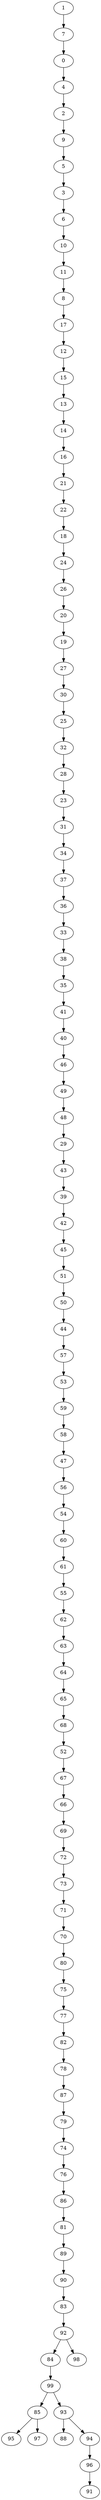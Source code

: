 digraph Gilbert_100_DFSRT {
1;7;0;4;2;9;5;3;6;10;11;8;17;12;15;13;14;16;21;22;18;24;26;20;19;27;30;25;32;28;23;31;34;37;36;33;38;35;41;40;46;49;48;29;43;39;42;45;51;50;44;57;53;59;58;47;56;54;60;61;55;62;63;64;65;68;52;67;66;69;72;73;71;70;80;75;77;82;78;87;79;74;76;86;81;89;90;83;92;84;99;85;95;97;93;88;94;96;91;98;1 -> 7;
7 -> 0;
0 -> 4;
4 -> 2;
2 -> 9;
9 -> 5;
5 -> 3;
3 -> 6;
6 -> 10;
10 -> 11;
11 -> 8;
8 -> 17;
17 -> 12;
12 -> 15;
15 -> 13;
13 -> 14;
14 -> 16;
16 -> 21;
21 -> 22;
22 -> 18;
18 -> 24;
24 -> 26;
26 -> 20;
20 -> 19;
19 -> 27;
27 -> 30;
30 -> 25;
25 -> 32;
32 -> 28;
28 -> 23;
23 -> 31;
31 -> 34;
34 -> 37;
37 -> 36;
36 -> 33;
33 -> 38;
38 -> 35;
35 -> 41;
41 -> 40;
40 -> 46;
46 -> 49;
49 -> 48;
48 -> 29;
29 -> 43;
43 -> 39;
39 -> 42;
42 -> 45;
45 -> 51;
51 -> 50;
50 -> 44;
44 -> 57;
57 -> 53;
53 -> 59;
59 -> 58;
58 -> 47;
47 -> 56;
56 -> 54;
54 -> 60;
60 -> 61;
61 -> 55;
55 -> 62;
62 -> 63;
63 -> 64;
64 -> 65;
65 -> 68;
68 -> 52;
52 -> 67;
67 -> 66;
66 -> 69;
69 -> 72;
72 -> 73;
73 -> 71;
71 -> 70;
70 -> 80;
80 -> 75;
75 -> 77;
77 -> 82;
82 -> 78;
78 -> 87;
87 -> 79;
79 -> 74;
74 -> 76;
76 -> 86;
86 -> 81;
81 -> 89;
89 -> 90;
90 -> 83;
83 -> 92;
92 -> 84;
84 -> 99;
99 -> 85;
85 -> 95;
85 -> 97;
99 -> 93;
93 -> 88;
93 -> 94;
94 -> 96;
96 -> 91;
92 -> 98;
}
